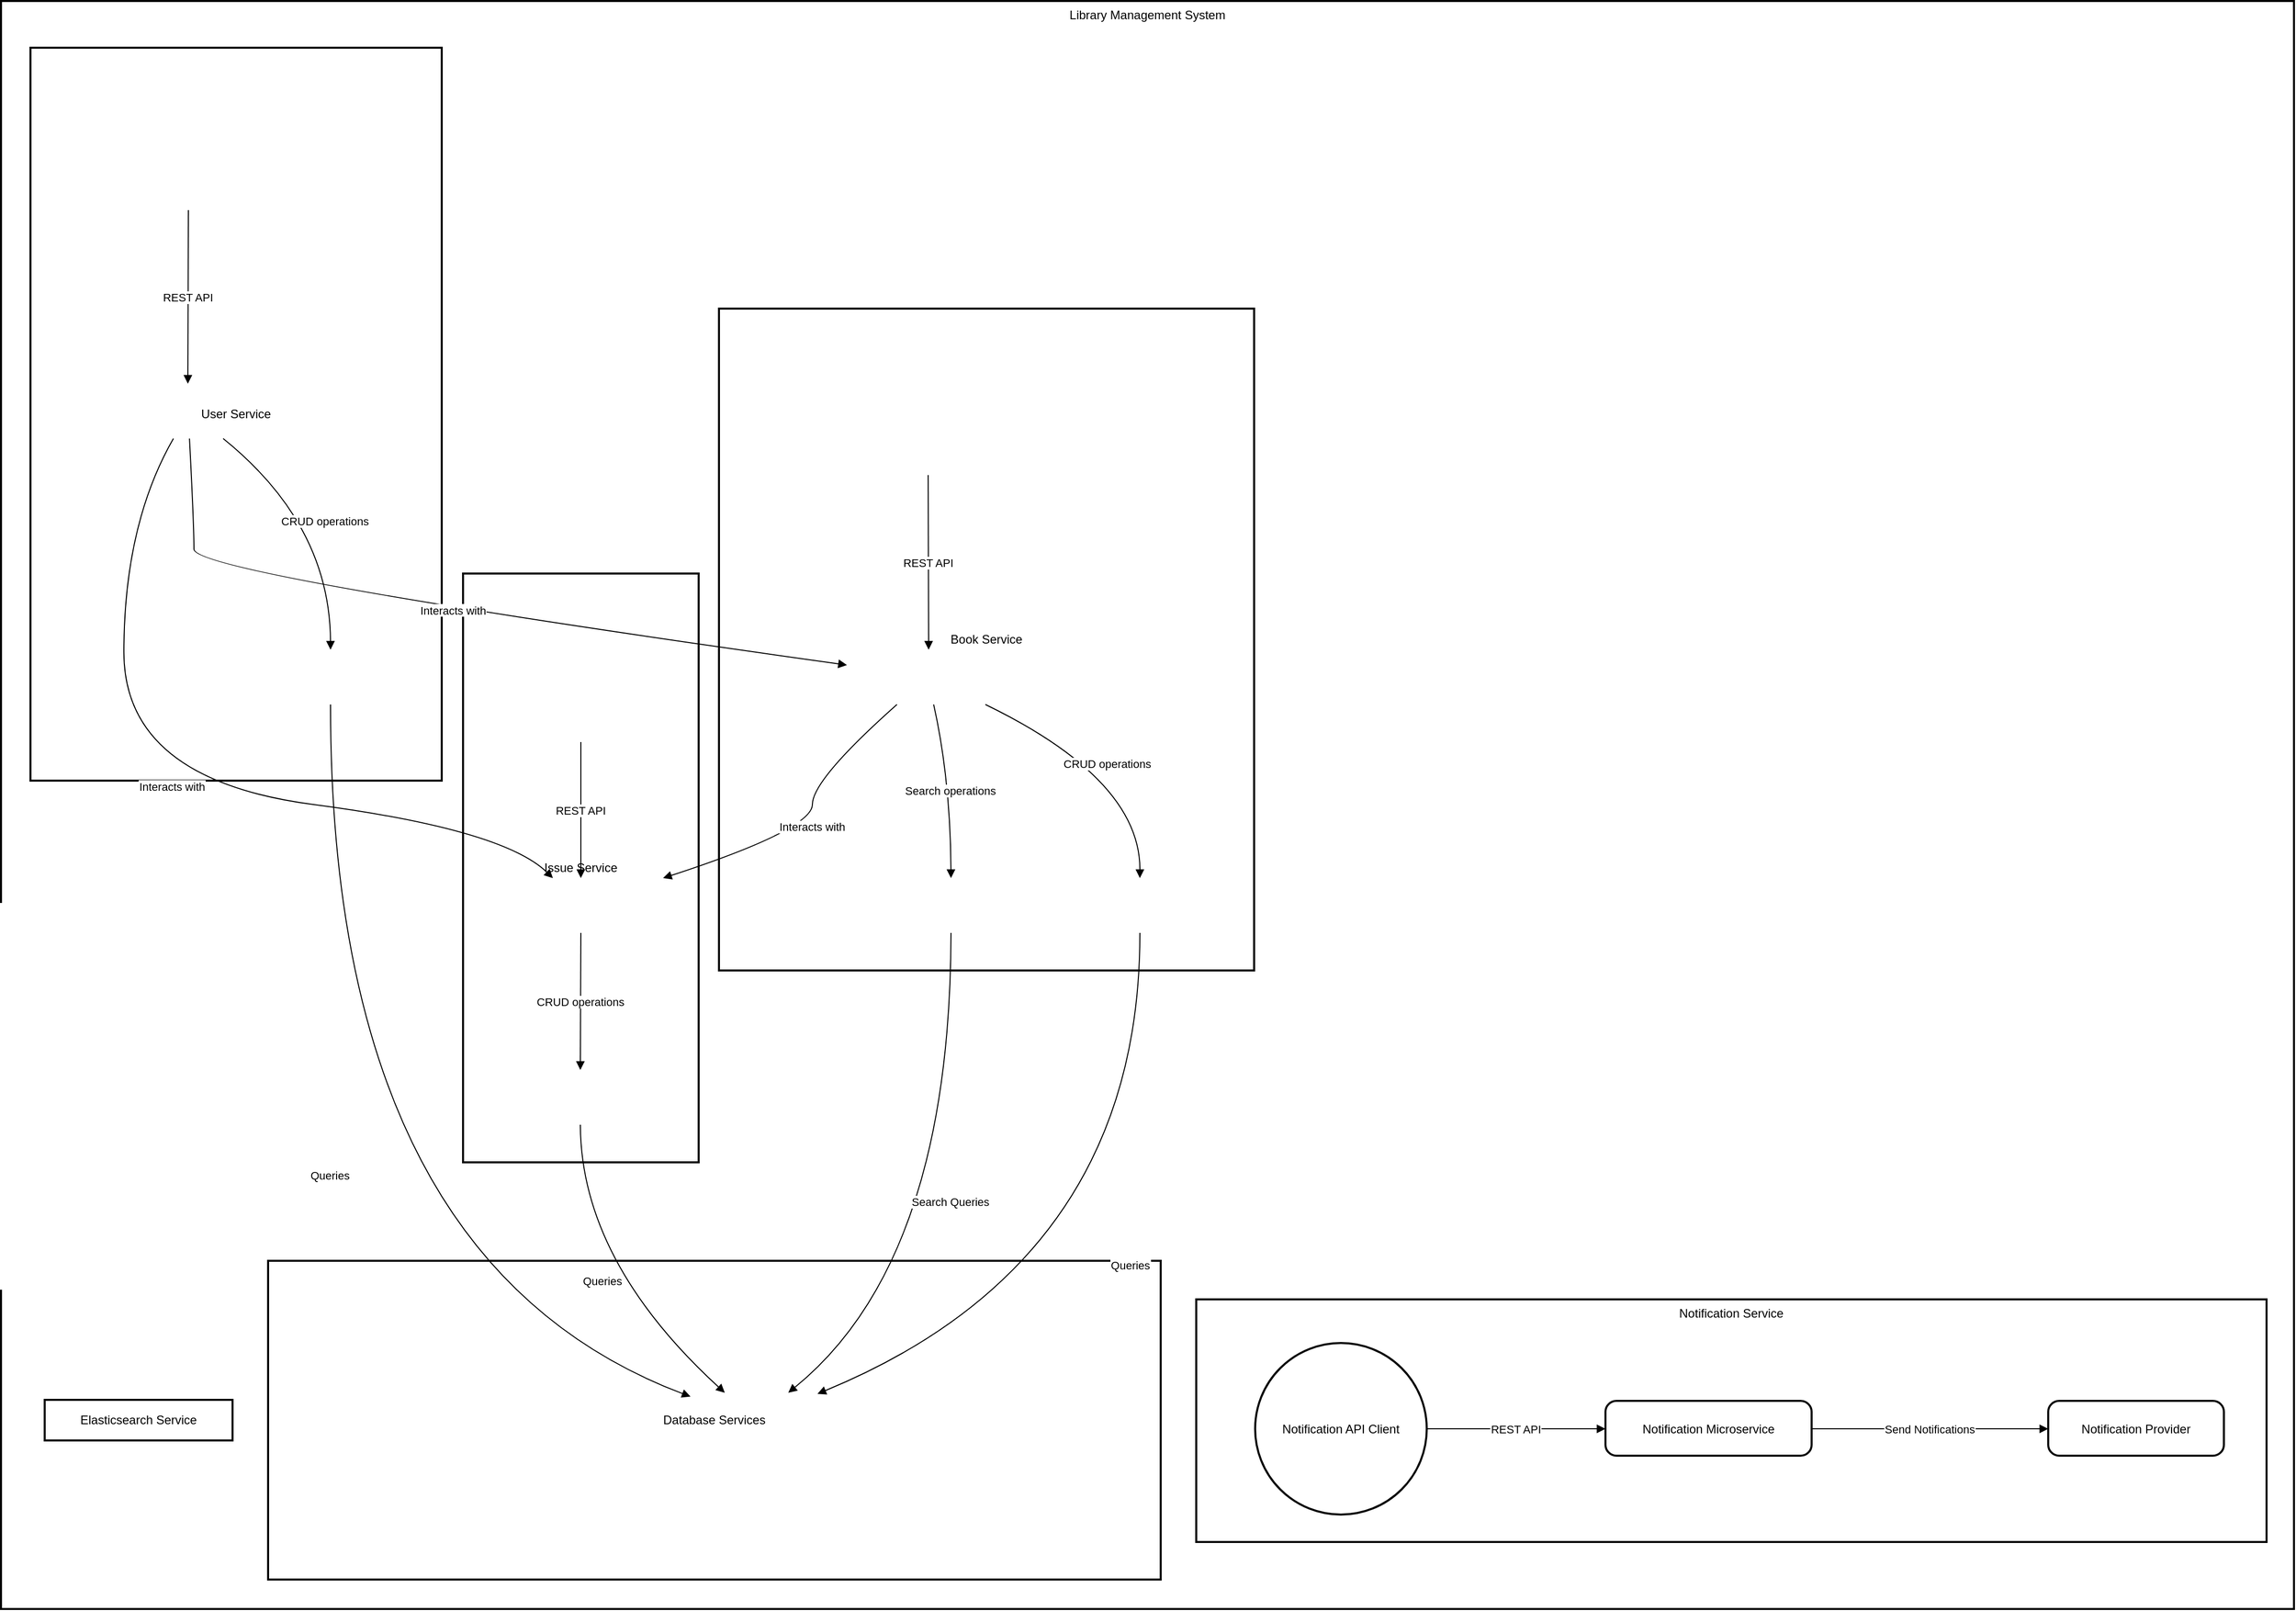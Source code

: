 <mxfile version="26.0.6">
  <diagram name="Page-1" id="8qm3c00aGgAs6RKdY-Ic">
    <mxGraphModel>
      <root>
        <mxCell id="0" />
        <mxCell id="1" parent="0" />
        <mxCell id="2" value="Library Management System" style="whiteSpace=wrap;strokeWidth=2;verticalAlign=top;" vertex="1" parent="1">
          <mxGeometry x="8" y="8" width="2258" height="1584" as="geometry" />
        </mxCell>
        <mxCell id="3" value="Elasticsearch Service" style="whiteSpace=wrap;strokeWidth=2;" vertex="1" parent="2">
          <mxGeometry x="43" y="1378" width="185" height="40" as="geometry" />
        </mxCell>
        <mxCell id="4" value="User API Client" style="ellipse;aspect=fixed;strokeWidth=2;whiteSpace=wrap;" vertex="1" parent="2">
          <mxGeometry x="123" y="83" width="123" height="123" as="geometry" />
        </mxCell>
        <mxCell id="5" value="User Microservice" style="rounded=1;arcSize=20;strokeWidth=2" vertex="1" parent="2">
          <mxGeometry x="105" y="377" width="158" height="54" as="geometry" />
        </mxCell>
        <mxCell id="6" value="User Repository" style="rounded=1;arcSize=20;strokeWidth=2" vertex="1" parent="2">
          <mxGeometry x="252" y="639" width="145" height="54" as="geometry" />
        </mxCell>
        <mxCell id="7" value="Book API Client" style="ellipse;aspect=fixed;strokeWidth=2;whiteSpace=wrap;" vertex="1" parent="2">
          <mxGeometry x="850" y="341" width="126" height="126" as="geometry" />
        </mxCell>
        <mxCell id="8" value="Book Microservice" style="rounded=1;arcSize=20;strokeWidth=2" vertex="1" parent="2">
          <mxGeometry x="833" y="639" width="161" height="54" as="geometry" />
        </mxCell>
        <mxCell id="9" value="Book Repository" style="rounded=1;arcSize=20;strokeWidth=2" vertex="1" parent="2">
          <mxGeometry x="1048" y="864" width="147" height="54" as="geometry" />
        </mxCell>
        <mxCell id="10" value="Elasticsearch" style="rounded=1;arcSize=20;strokeWidth=2" vertex="1" parent="2">
          <mxGeometry x="873" y="864" width="125" height="54" as="geometry" />
        </mxCell>
        <mxCell id="11" value="Issue API Client" style="ellipse;aspect=fixed;strokeWidth=2;whiteSpace=wrap;" vertex="1" parent="2">
          <mxGeometry x="507" y="602" width="128" height="128" as="geometry" />
        </mxCell>
        <mxCell id="12" value="Issue Microservice" style="rounded=1;arcSize=20;strokeWidth=2" vertex="1" parent="2">
          <mxGeometry x="490" y="864" width="162" height="54" as="geometry" />
        </mxCell>
        <mxCell id="13" value="Issue Repository" style="rounded=1;arcSize=20;strokeWidth=2" vertex="1" parent="2">
          <mxGeometry x="496" y="1053" width="149" height="54" as="geometry" />
        </mxCell>
        <mxCell id="14" value="Elasticsearch" style="rounded=1;arcSize=20;strokeWidth=2" vertex="1" parent="2">
          <mxGeometry x="679" y="1371" width="125" height="54" as="geometry" />
        </mxCell>
        <mxCell id="15" value="Database Services" style="whiteSpace=wrap;strokeWidth=2;" vertex="1" parent="2">
          <mxGeometry x="263" y="1241" width="879" height="314" as="geometry" />
        </mxCell>
        <mxCell id="16" value="Notification Service" style="whiteSpace=wrap;strokeWidth=2;verticalAlign=top;" vertex="1" parent="2">
          <mxGeometry x="1177" y="1279" width="1054" height="239" as="geometry" />
        </mxCell>
        <mxCell id="17" value="Notification API Client" style="ellipse;aspect=fixed;strokeWidth=2;whiteSpace=wrap;" vertex="1" parent="16">
          <mxGeometry x="58" y="43" width="169" height="169" as="geometry" />
        </mxCell>
        <mxCell id="18" value="Notification Microservice" style="rounded=1;arcSize=20;strokeWidth=2" vertex="1" parent="16">
          <mxGeometry x="403" y="100" width="203" height="54" as="geometry" />
        </mxCell>
        <mxCell id="19" value="Notification Provider" style="rounded=1;arcSize=20;strokeWidth=2" vertex="1" parent="16">
          <mxGeometry x="839" y="100" width="173" height="54" as="geometry" />
        </mxCell>
        <mxCell id="20" value="REST API" style="curved=1;startArrow=none;endArrow=block;exitX=1;exitY=0.5;entryX=0;entryY=0.51;" edge="1" parent="16" source="17" target="18">
          <mxGeometry relative="1" as="geometry">
            <Array as="points" />
          </mxGeometry>
        </mxCell>
        <mxCell id="21" value="Send Notifications" style="curved=1;startArrow=none;endArrow=block;exitX=1;exitY=0.51;entryX=0;entryY=0.51;" edge="1" parent="16" source="18" target="19">
          <mxGeometry relative="1" as="geometry">
            <Array as="points" />
          </mxGeometry>
        </mxCell>
        <mxCell id="22" value="Issue Service" style="whiteSpace=wrap;strokeWidth=2;" vertex="1" parent="2">
          <mxGeometry x="455" y="564" width="232" height="580" as="geometry" />
        </mxCell>
        <mxCell id="23" value="Book Service" style="whiteSpace=wrap;strokeWidth=2;" vertex="1" parent="2">
          <mxGeometry x="707" y="303" width="527" height="652" as="geometry" />
        </mxCell>
        <mxCell id="24" value="User Service" style="whiteSpace=wrap;strokeWidth=2;" vertex="1" parent="2">
          <mxGeometry x="29" y="46" width="405" height="722" as="geometry" />
        </mxCell>
        <mxCell id="25" value="REST API" style="curved=1;startArrow=none;endArrow=block;exitX=0.5;exitY=1;entryX=0.5;entryY=0;" edge="1" parent="2" source="4" target="5">
          <mxGeometry relative="1" as="geometry">
            <Array as="points" />
          </mxGeometry>
        </mxCell>
        <mxCell id="26" value="CRUD operations" style="curved=1;startArrow=none;endArrow=block;exitX=0.72;exitY=1;entryX=0.5;entryY=-0.01;" edge="1" parent="2" source="5" target="6">
          <mxGeometry relative="1" as="geometry">
            <Array as="points">
              <mxPoint x="324" y="516" />
            </Array>
          </mxGeometry>
        </mxCell>
        <mxCell id="27" value="REST API" style="curved=1;startArrow=none;endArrow=block;exitX=0.5;exitY=1;entryX=0.5;entryY=-0.01;" edge="1" parent="2" source="7" target="8">
          <mxGeometry relative="1" as="geometry">
            <Array as="points" />
          </mxGeometry>
        </mxCell>
        <mxCell id="28" value="CRUD operations" style="curved=1;startArrow=none;endArrow=block;exitX=0.84;exitY=0.99;entryX=0.5;entryY=0;" edge="1" parent="2" source="8" target="9">
          <mxGeometry relative="1" as="geometry">
            <Array as="points">
              <mxPoint x="1122" y="767" />
            </Array>
          </mxGeometry>
        </mxCell>
        <mxCell id="29" value="Search operations" style="curved=1;startArrow=none;endArrow=block;exitX=0.53;exitY=0.99;entryX=0.5;entryY=0;" edge="1" parent="2" source="8" target="10">
          <mxGeometry relative="1" as="geometry">
            <Array as="points">
              <mxPoint x="935" y="767" />
            </Array>
          </mxGeometry>
        </mxCell>
        <mxCell id="30" value="REST API" style="curved=1;startArrow=none;endArrow=block;exitX=0.5;exitY=1;entryX=0.5;entryY=0;" edge="1" parent="2" source="11" target="12">
          <mxGeometry relative="1" as="geometry">
            <Array as="points" />
          </mxGeometry>
        </mxCell>
        <mxCell id="31" value="CRUD operations" style="curved=1;startArrow=none;endArrow=block;exitX=0.5;exitY=1;entryX=0.5;entryY=-0.01;" edge="1" parent="2" source="12" target="13">
          <mxGeometry relative="1" as="geometry">
            <Array as="points" />
          </mxGeometry>
        </mxCell>
        <mxCell id="32" value="Queries" style="curved=1;startArrow=none;endArrow=block;exitX=0.5;exitY=0.99;entryX=0;entryY=0.07;" edge="1" parent="2" source="6" target="14">
          <mxGeometry relative="1" as="geometry">
            <Array as="points">
              <mxPoint x="324" y="1241" />
            </Array>
          </mxGeometry>
        </mxCell>
        <mxCell id="33" value="Queries" style="curved=1;startArrow=none;endArrow=block;exitX=0.5;exitY=1;entryX=1;entryY=0.02;" edge="1" parent="2" source="9" target="14">
          <mxGeometry relative="1" as="geometry">
            <Array as="points">
              <mxPoint x="1122" y="1241" />
            </Array>
          </mxGeometry>
        </mxCell>
        <mxCell id="34" value="Queries" style="curved=1;startArrow=none;endArrow=block;exitX=0.5;exitY=0.99;entryX=0.27;entryY=0;" edge="1" parent="2" source="13" target="14">
          <mxGeometry relative="1" as="geometry">
            <Array as="points">
              <mxPoint x="571" y="1241" />
            </Array>
          </mxGeometry>
        </mxCell>
        <mxCell id="35" value="Search Queries" style="curved=1;startArrow=none;endArrow=block;exitX=0.5;exitY=1;entryX=0.77;entryY=0;" edge="1" parent="2" source="10" target="14">
          <mxGeometry relative="1" as="geometry">
            <Array as="points">
              <mxPoint x="935" y="1241" />
            </Array>
          </mxGeometry>
        </mxCell>
        <mxCell id="36" value="Interacts with" style="curved=1;startArrow=none;endArrow=block;exitX=0.51;exitY=1;entryX=0;entryY=0.28;" edge="1" parent="2" source="5" target="8">
          <mxGeometry relative="1" as="geometry">
            <Array as="points">
              <mxPoint x="190" y="516" />
              <mxPoint x="190" y="564" />
            </Array>
          </mxGeometry>
        </mxCell>
        <mxCell id="37" value="Interacts with" style="curved=1;startArrow=none;endArrow=block;exitX=0.41;exitY=1;entryX=0.33;entryY=0;" edge="1" parent="2" source="5" target="12">
          <mxGeometry relative="1" as="geometry">
            <Array as="points">
              <mxPoint x="121" y="516" />
              <mxPoint x="121" y="767" />
              <mxPoint x="494" y="816" />
            </Array>
          </mxGeometry>
        </mxCell>
        <mxCell id="38" value="Interacts with" style="curved=1;startArrow=none;endArrow=block;exitX=0.31;exitY=0.99;entryX=1;entryY=0;" edge="1" parent="2" source="8" target="12">
          <mxGeometry relative="1" as="geometry">
            <Array as="points">
              <mxPoint x="799" y="767" />
              <mxPoint x="799" y="816" />
            </Array>
          </mxGeometry>
        </mxCell>
      </root>
    </mxGraphModel>
  </diagram>
</mxfile>
